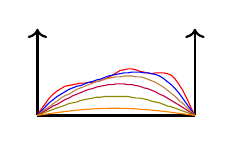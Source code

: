 \begin{tikzpicture}
\draw[thick,->] (-1,0) -- (-1,1.1);
\draw[thick,->] (1,0) -- (1,1.1);
\draw[thick] (-1,0) -- (1,0);
\draw[red](-1.,0.)
  -- (-0.95,0.082)
  -- (-0.9,0.15)
  -- (-0.85,0.22)
  -- (-0.8,0.27)
  -- (-0.75,0.31)
  -- (-0.7,0.34)
  -- (-0.65,0.37)
  -- (-0.6,0.38)
  -- (-0.55,0.39)
  -- (-0.5,0.4)
  -- (-0.45,0.41)
  -- (-0.4,0.41)
  -- (-0.35,0.42)
  -- (-0.3,0.42)
  -- (-0.25,0.43)
  -- (-0.2,0.44)
  -- (-0.15,0.46)
  -- (-0.1,0.48)
  -- (-0.05,0.51)
  -- (0,0.54)
  -- (0.05,0.57)
  -- (0.1,0.58)
  -- (0.15,0.59)
  -- (0.2,0.59)
  -- (0.25,0.58)
  -- (0.3,0.56)
  -- (0.35,0.55)
  -- (0.4,0.54)
  -- (0.45,0.53)
  -- (0.5,0.54)
  -- (0.55,0.54)
  -- (0.6,0.54)
  -- (0.65,0.53)
  -- (0.7,0.51)
  -- (0.75,0.46)
  -- (0.8,0.39)
  -- (0.85,0.31)
  -- (0.9,0.21)
  -- (0.95,0.1)
  -- (1.,0.);
\draw[blue](-1.,0.)
  -- (-0.95,0.056)
  -- (-0.9,0.11)
  -- (-0.85,0.16)
  -- (-0.8,0.2)
  -- (-0.75,0.24)
  -- (-0.7,0.27)
  -- (-0.65,0.3)
  -- (-0.6,0.33)
  -- (-0.55,0.35)
  -- (-0.5,0.37)
  -- (-0.45,0.38)
  -- (-0.4,0.4)
  -- (-0.35,0.42)
  -- (-0.3,0.43)
  -- (-0.25,0.45)
  -- (-0.2,0.46)
  -- (-0.15,0.48)
  -- (-0.1,0.5)
  -- (-0.05,0.51)
  -- (0,0.52)
  -- (0.05,0.53)
  -- (0.1,0.54)
  -- (0.15,0.54)
  -- (0.2,0.55)
  -- (0.25,0.55)
  -- (0.3,0.55)
  -- (0.35,0.54)
  -- (0.4,0.54)
  -- (0.45,0.53)
  -- (0.5,0.52)
  -- (0.55,0.5)
  -- (0.6,0.47)
  -- (0.65,0.43)
  -- (0.7,0.39)
  -- (0.75,0.34)
  -- (0.8,0.28)
  -- (0.85,0.21)
  -- (0.9,0.14)
  -- (0.95,0.071)
  -- (1.,0.);
\draw[brown](-1.,0.)
  -- (-0.95,0.039)
  -- (-0.9,0.077)
  -- (-0.85,0.11)
  -- (-0.8,0.15)
  -- (-0.75,0.18)
  -- (-0.7,0.22)
  -- (-0.65,0.25)
  -- (-0.6,0.27)
  -- (-0.55,0.3)
  -- (-0.5,0.33)
  -- (-0.45,0.35)
  -- (-0.4,0.37)
  -- (-0.35,0.39)
  -- (-0.3,0.41)
  -- (-0.25,0.43)
  -- (-0.2,0.44)
  -- (-0.15,0.46)
  -- (-0.1,0.47)
  -- (-0.05,0.48)
  -- (0,0.49)
  -- (0.05,0.49)
  -- (0.1,0.5)
  -- (0.15,0.5)
  -- (0.2,0.5)
  -- (0.25,0.49)
  -- (0.3,0.49)
  -- (0.35,0.48)
  -- (0.4,0.46)
  -- (0.45,0.44)
  -- (0.5,0.42)
  -- (0.55,0.39)
  -- (0.6,0.36)
  -- (0.65,0.32)
  -- (0.7,0.28)
  -- (0.75,0.24)
  -- (0.8,0.19)
  -- (0.85,0.15)
  -- (0.9,0.099)
  -- (0.95,0.049)
  -- (1.,0.);
\draw[purple](-1.,0.)
  -- (-0.95,0.03)
  -- (-0.9,0.059)
  -- (-0.85,0.088)
  -- (-0.8,0.12)
  -- (-0.75,0.14)
  -- (-0.7,0.17)
  -- (-0.65,0.2)
  -- (-0.6,0.22)
  -- (-0.55,0.25)
  -- (-0.5,0.27)
  -- (-0.45,0.29)
  -- (-0.4,0.31)
  -- (-0.35,0.33)
  -- (-0.3,0.34)
  -- (-0.25,0.36)
  -- (-0.2,0.37)
  -- (-0.15,0.38)
  -- (-0.1,0.39)
  -- (-0.05,0.39)
  -- (0,0.4)
  -- (0.05,0.4)
  -- (0.1,0.4)
  -- (0.15,0.39)
  -- (0.2,0.39)
  -- (0.25,0.38)
  -- (0.3,0.37)
  -- (0.35,0.35)
  -- (0.4,0.34)
  -- (0.45,0.32)
  -- (0.5,0.3)
  -- (0.55,0.27)
  -- (0.6,0.25)
  -- (0.65,0.22)
  -- (0.7,0.19)
  -- (0.75,0.16)
  -- (0.8,0.13)
  -- (0.85,0.098)
  -- (0.9,0.066)
  -- (0.95,0.033)
  -- (1.,0.);
\draw[olive](-1.,0.)
  -- (-0.95,0.02)
  -- (-0.9,0.039)
  -- (-0.85,0.058)
  -- (-0.8,0.077)
  -- (-0.75,0.095)
  -- (-0.7,0.11)
  -- (-0.65,0.13)
  -- (-0.6,0.15)
  -- (-0.55,0.16)
  -- (-0.5,0.17)
  -- (-0.45,0.19)
  -- (-0.4,0.2)
  -- (-0.35,0.21)
  -- (-0.3,0.22)
  -- (-0.25,0.23)
  -- (-0.2,0.23)
  -- (-0.15,0.24)
  -- (-0.1,0.24)
  -- (-0.05,0.24)
  -- (0,0.24)
  -- (0.05,0.24)
  -- (0.1,0.24)
  -- (0.15,0.24)
  -- (0.2,0.23)
  -- (0.25,0.22)
  -- (0.3,0.22)
  -- (0.35,0.21)
  -- (0.4,0.2)
  -- (0.45,0.18)
  -- (0.5,0.17)
  -- (0.55,0.16)
  -- (0.6,0.14)
  -- (0.65,0.12)
  -- (0.7,0.11)
  -- (0.75,0.091)
  -- (0.8,0.073)
  -- (0.85,0.055)
  -- (0.9,0.037)
  -- (0.95,0.018)
  -- (1.,0.);
\draw[orange](-1.,0.)
  -- (-0.95,0.007)
  -- (-0.9,0.015)
  -- (-0.85,0.022)
  -- (-0.8,0.029)
  -- (-0.75,0.036)
  -- (-0.7,0.043)
  -- (-0.65,0.049)
  -- (-0.6,0.055)
  -- (-0.55,0.061)
  -- (-0.5,0.066)
  -- (-0.45,0.071)
  -- (-0.4,0.075)
  -- (-0.35,0.079)
  -- (-0.3,0.082)
  -- (-0.25,0.085)
  -- (-0.2,0.087)
  -- (-0.15,0.089)
  -- (-0.1,0.09)
  -- (-0.05,0.091)
  -- (0,0.091)
  -- (0.05,0.09)
  -- (0.1,0.089)
  -- (0.15,0.088)
  -- (0.2,0.085)
  -- (0.25,0.083)
  -- (0.3,0.079)
  -- (0.35,0.076)
  -- (0.4,0.072)
  -- (0.45,0.067)
  -- (0.5,0.062)
  -- (0.55,0.057)
  -- (0.6,0.051)
  -- (0.65,0.046)
  -- (0.7,0.04)
  -- (0.75,0.033)
  -- (0.8,0.027)
  -- (0.85,0.02)
  -- (0.9,0.013)
  -- (0.95,0.007)
  -- (1.,0.);
\end{tikzpicture}
